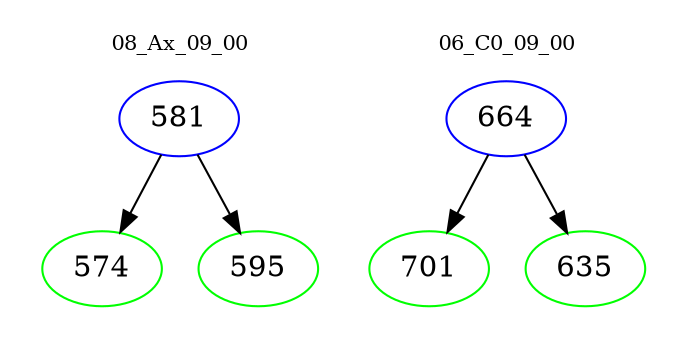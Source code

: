 digraph{
subgraph cluster_0 {
color = white
label = "08_Ax_09_00";
fontsize=10;
T0_581 [label="581", color="blue"]
T0_581 -> T0_574 [color="black"]
T0_574 [label="574", color="green"]
T0_581 -> T0_595 [color="black"]
T0_595 [label="595", color="green"]
}
subgraph cluster_1 {
color = white
label = "06_C0_09_00";
fontsize=10;
T1_664 [label="664", color="blue"]
T1_664 -> T1_701 [color="black"]
T1_701 [label="701", color="green"]
T1_664 -> T1_635 [color="black"]
T1_635 [label="635", color="green"]
}
}
